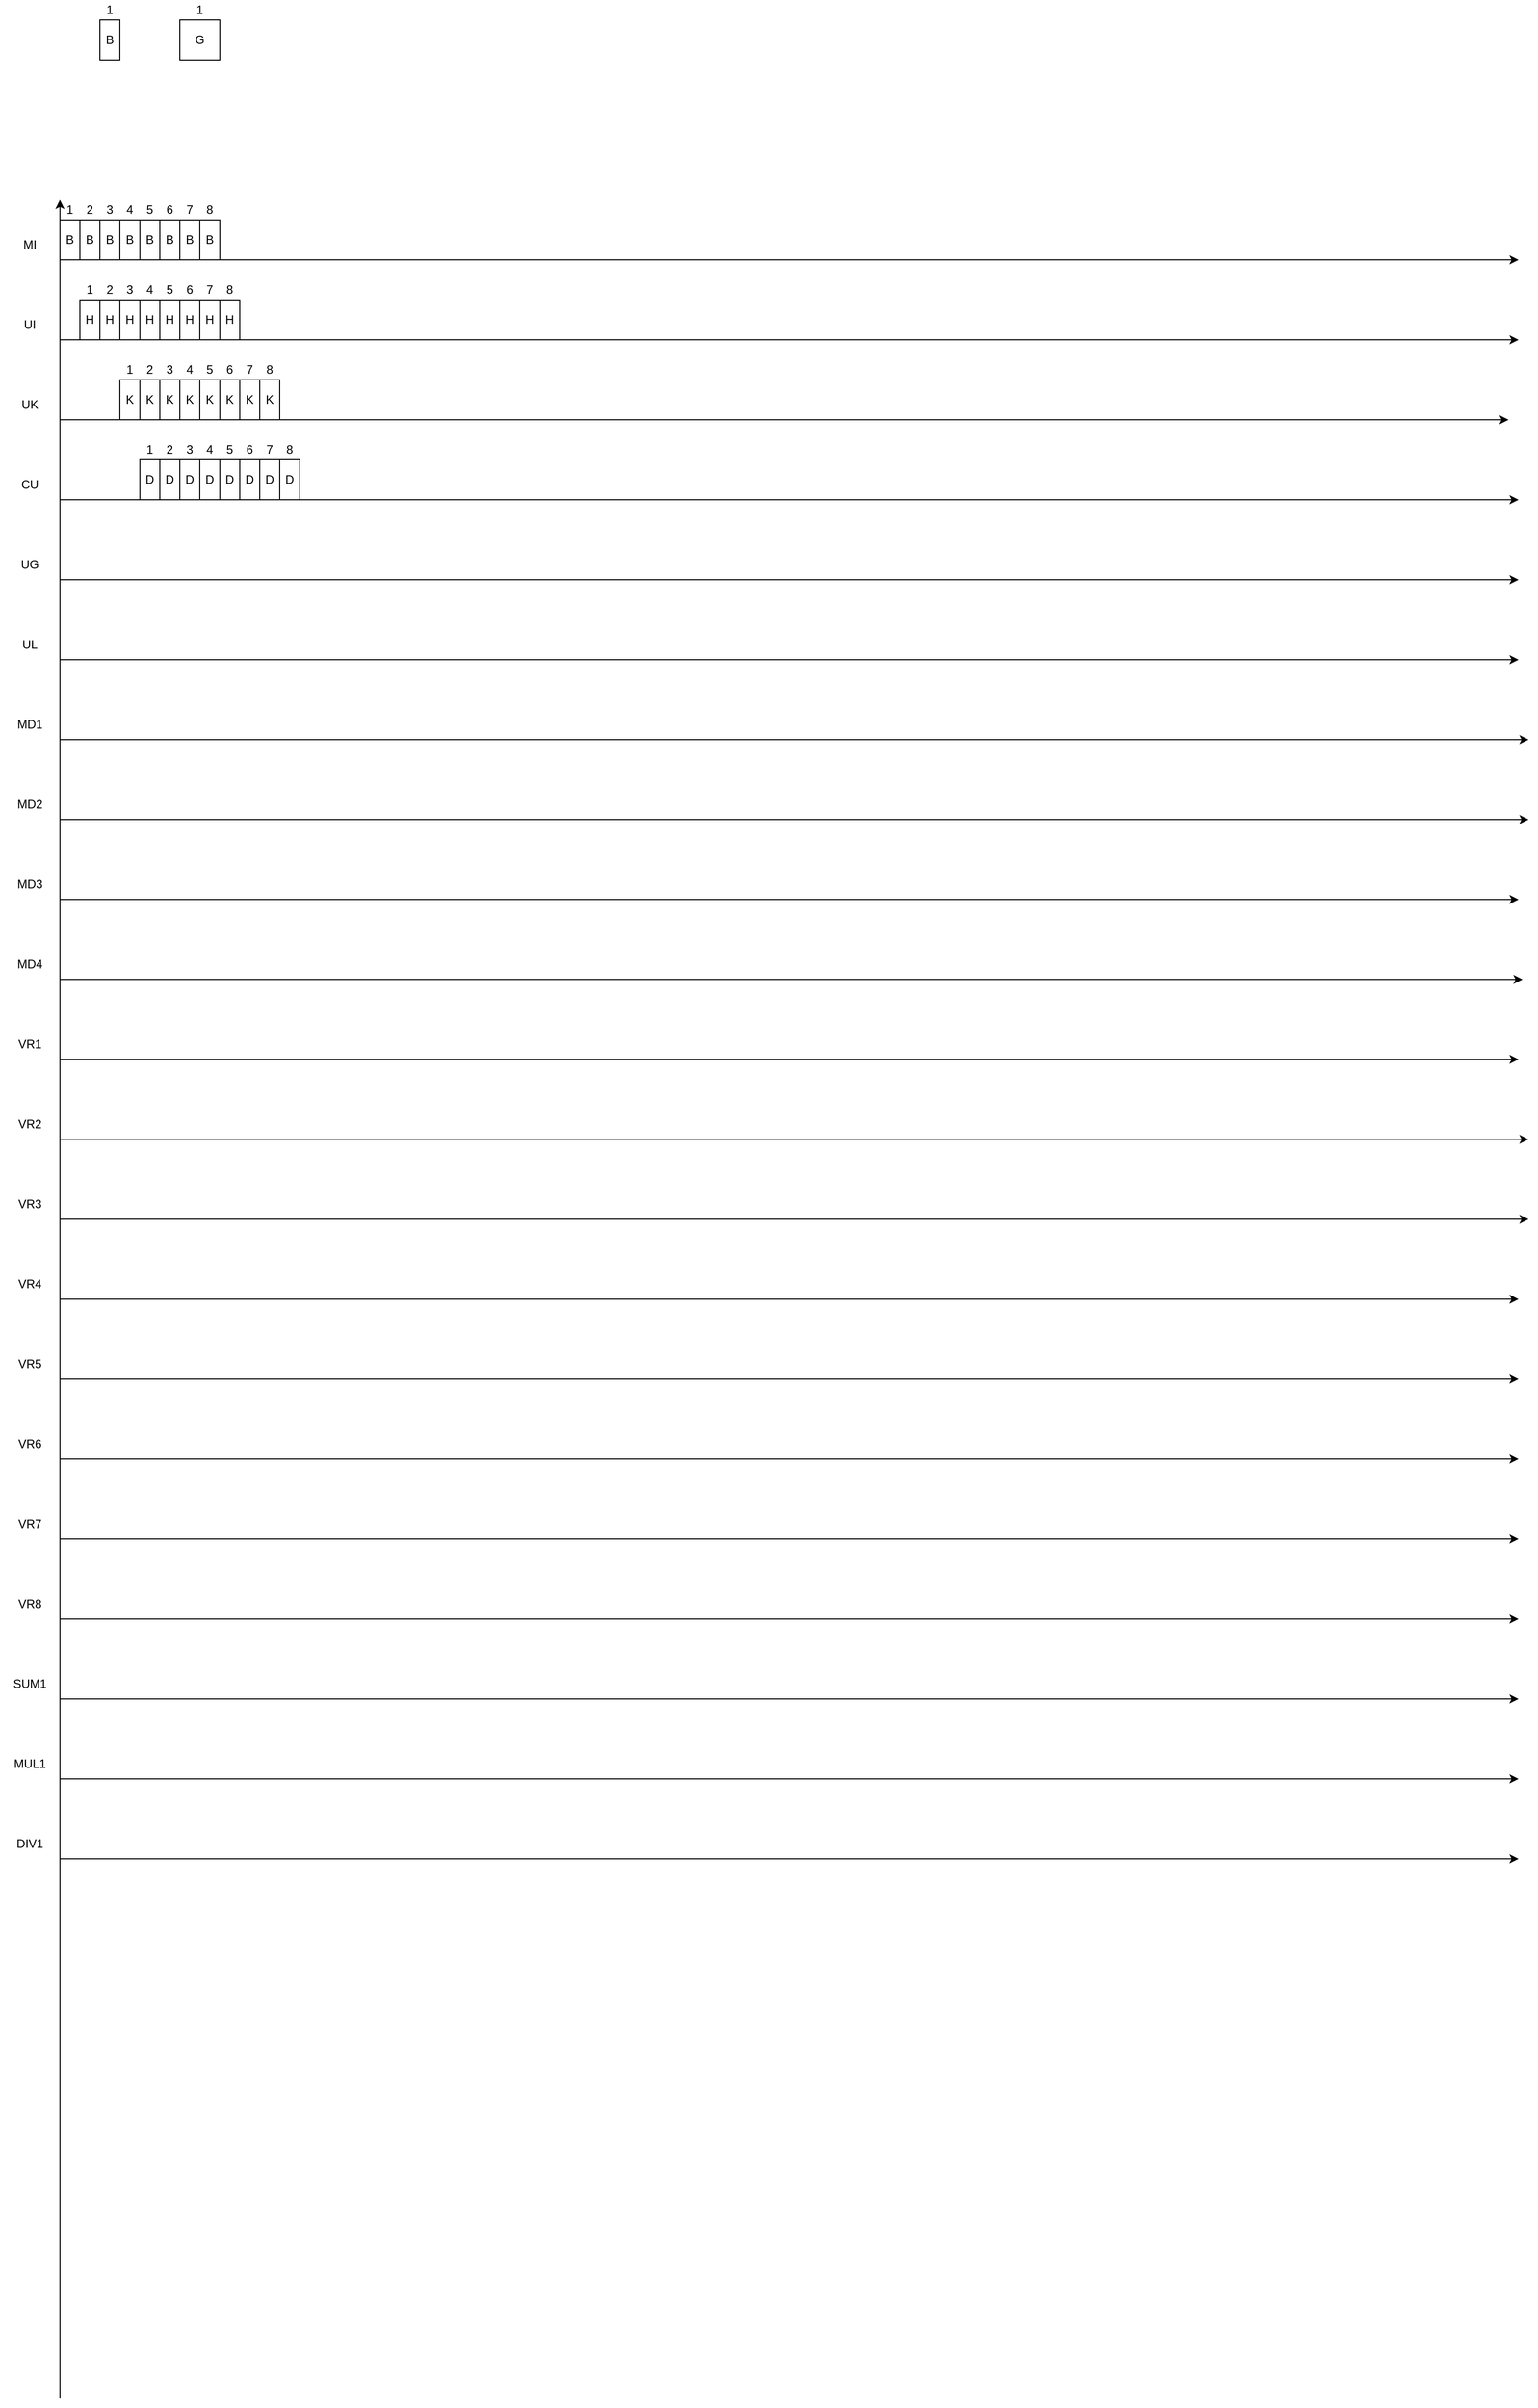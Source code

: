 <mxfile version="17.5.0" type="github">
  <diagram id="vwK4uNXO9dX0JLoXoTv2" name="Page-1">
    <mxGraphModel dx="953" dy="1873" grid="1" gridSize="10" guides="1" tooltips="1" connect="1" arrows="1" fold="1" page="1" pageScale="1" pageWidth="827" pageHeight="1169" math="0" shadow="0">
      <root>
        <mxCell id="0" />
        <mxCell id="1" parent="0" />
        <mxCell id="t2vM0j-yHt9iX_TJ1QTP-2" value="" style="endArrow=classic;html=1;rounded=0;" edge="1" parent="1">
          <mxGeometry width="50" height="50" relative="1" as="geometry">
            <mxPoint x="160" y="2140" as="sourcePoint" />
            <mxPoint x="160" y="-60" as="targetPoint" />
          </mxGeometry>
        </mxCell>
        <mxCell id="t2vM0j-yHt9iX_TJ1QTP-3" value="" style="endArrow=classic;html=1;rounded=0;" edge="1" parent="1">
          <mxGeometry width="50" height="50" relative="1" as="geometry">
            <mxPoint x="160" as="sourcePoint" />
            <mxPoint x="1620" as="targetPoint" />
          </mxGeometry>
        </mxCell>
        <mxCell id="t2vM0j-yHt9iX_TJ1QTP-4" value="" style="endArrow=classic;html=1;rounded=0;" edge="1" parent="1">
          <mxGeometry width="50" height="50" relative="1" as="geometry">
            <mxPoint x="160" y="80" as="sourcePoint" />
            <mxPoint x="1620" y="80" as="targetPoint" />
          </mxGeometry>
        </mxCell>
        <mxCell id="t2vM0j-yHt9iX_TJ1QTP-5" value="" style="endArrow=classic;html=1;rounded=0;" edge="1" parent="1">
          <mxGeometry width="50" height="50" relative="1" as="geometry">
            <mxPoint x="160" y="160" as="sourcePoint" />
            <mxPoint x="1610" y="160" as="targetPoint" />
          </mxGeometry>
        </mxCell>
        <mxCell id="t2vM0j-yHt9iX_TJ1QTP-6" value="" style="endArrow=classic;html=1;rounded=0;" edge="1" parent="1">
          <mxGeometry width="50" height="50" relative="1" as="geometry">
            <mxPoint x="160" y="240" as="sourcePoint" />
            <mxPoint x="1620" y="240" as="targetPoint" />
          </mxGeometry>
        </mxCell>
        <mxCell id="t2vM0j-yHt9iX_TJ1QTP-7" value="" style="endArrow=classic;html=1;rounded=0;" edge="1" parent="1">
          <mxGeometry width="50" height="50" relative="1" as="geometry">
            <mxPoint x="160" y="320" as="sourcePoint" />
            <mxPoint x="1620" y="320" as="targetPoint" />
          </mxGeometry>
        </mxCell>
        <mxCell id="t2vM0j-yHt9iX_TJ1QTP-8" value="" style="endArrow=classic;html=1;rounded=0;" edge="1" parent="1">
          <mxGeometry width="50" height="50" relative="1" as="geometry">
            <mxPoint x="160" y="400" as="sourcePoint" />
            <mxPoint x="1620" y="400" as="targetPoint" />
          </mxGeometry>
        </mxCell>
        <mxCell id="t2vM0j-yHt9iX_TJ1QTP-9" value="" style="endArrow=classic;html=1;rounded=0;" edge="1" parent="1">
          <mxGeometry width="50" height="50" relative="1" as="geometry">
            <mxPoint x="160" y="480" as="sourcePoint" />
            <mxPoint x="1630" y="480" as="targetPoint" />
          </mxGeometry>
        </mxCell>
        <mxCell id="t2vM0j-yHt9iX_TJ1QTP-10" value="" style="endArrow=classic;html=1;rounded=0;" edge="1" parent="1">
          <mxGeometry width="50" height="50" relative="1" as="geometry">
            <mxPoint x="160" y="560" as="sourcePoint" />
            <mxPoint x="1630" y="560" as="targetPoint" />
          </mxGeometry>
        </mxCell>
        <mxCell id="t2vM0j-yHt9iX_TJ1QTP-11" value="" style="endArrow=classic;html=1;rounded=0;" edge="1" parent="1">
          <mxGeometry width="50" height="50" relative="1" as="geometry">
            <mxPoint x="160" y="640" as="sourcePoint" />
            <mxPoint x="1620" y="640" as="targetPoint" />
          </mxGeometry>
        </mxCell>
        <mxCell id="t2vM0j-yHt9iX_TJ1QTP-12" value="MI" style="text;html=1;strokeColor=none;fillColor=none;align=center;verticalAlign=middle;whiteSpace=wrap;rounded=0;" vertex="1" parent="1">
          <mxGeometry x="100" y="-30" width="60" height="30" as="geometry" />
        </mxCell>
        <mxCell id="t2vM0j-yHt9iX_TJ1QTP-17" value="UI" style="text;html=1;strokeColor=none;fillColor=none;align=center;verticalAlign=middle;whiteSpace=wrap;rounded=0;" vertex="1" parent="1">
          <mxGeometry x="100" y="50" width="60" height="30" as="geometry" />
        </mxCell>
        <mxCell id="t2vM0j-yHt9iX_TJ1QTP-18" value="UK" style="text;html=1;strokeColor=none;fillColor=none;align=center;verticalAlign=middle;whiteSpace=wrap;rounded=0;" vertex="1" parent="1">
          <mxGeometry x="100" y="130" width="60" height="30" as="geometry" />
        </mxCell>
        <mxCell id="t2vM0j-yHt9iX_TJ1QTP-19" value="CU" style="text;html=1;strokeColor=none;fillColor=none;align=center;verticalAlign=middle;whiteSpace=wrap;rounded=0;" vertex="1" parent="1">
          <mxGeometry x="100" y="210" width="60" height="30" as="geometry" />
        </mxCell>
        <mxCell id="t2vM0j-yHt9iX_TJ1QTP-20" value="UG" style="text;html=1;strokeColor=none;fillColor=none;align=center;verticalAlign=middle;whiteSpace=wrap;rounded=0;" vertex="1" parent="1">
          <mxGeometry x="100" y="290" width="60" height="30" as="geometry" />
        </mxCell>
        <mxCell id="t2vM0j-yHt9iX_TJ1QTP-21" value="UL" style="text;html=1;strokeColor=none;fillColor=none;align=center;verticalAlign=middle;whiteSpace=wrap;rounded=0;" vertex="1" parent="1">
          <mxGeometry x="100" y="370" width="60" height="30" as="geometry" />
        </mxCell>
        <mxCell id="t2vM0j-yHt9iX_TJ1QTP-22" value="MD1" style="text;html=1;strokeColor=none;fillColor=none;align=center;verticalAlign=middle;whiteSpace=wrap;rounded=0;" vertex="1" parent="1">
          <mxGeometry x="100" y="450" width="60" height="30" as="geometry" />
        </mxCell>
        <mxCell id="t2vM0j-yHt9iX_TJ1QTP-23" value="MD2" style="text;html=1;strokeColor=none;fillColor=none;align=center;verticalAlign=middle;whiteSpace=wrap;rounded=0;" vertex="1" parent="1">
          <mxGeometry x="100" y="530" width="60" height="30" as="geometry" />
        </mxCell>
        <mxCell id="t2vM0j-yHt9iX_TJ1QTP-24" value="MD3" style="text;html=1;strokeColor=none;fillColor=none;align=center;verticalAlign=middle;whiteSpace=wrap;rounded=0;" vertex="1" parent="1">
          <mxGeometry x="100" y="610" width="60" height="30" as="geometry" />
        </mxCell>
        <mxCell id="t2vM0j-yHt9iX_TJ1QTP-25" value="" style="endArrow=classic;html=1;rounded=0;" edge="1" parent="1">
          <mxGeometry width="50" height="50" relative="1" as="geometry">
            <mxPoint x="160" y="720" as="sourcePoint" />
            <mxPoint x="1624" y="720" as="targetPoint" />
          </mxGeometry>
        </mxCell>
        <mxCell id="t2vM0j-yHt9iX_TJ1QTP-26" value="" style="endArrow=classic;html=1;rounded=0;" edge="1" parent="1">
          <mxGeometry width="50" height="50" relative="1" as="geometry">
            <mxPoint x="160" y="800" as="sourcePoint" />
            <mxPoint x="1620" y="800" as="targetPoint" />
          </mxGeometry>
        </mxCell>
        <mxCell id="t2vM0j-yHt9iX_TJ1QTP-27" value="" style="endArrow=classic;html=1;rounded=0;" edge="1" parent="1">
          <mxGeometry width="50" height="50" relative="1" as="geometry">
            <mxPoint x="160" y="880.0" as="sourcePoint" />
            <mxPoint x="1630" y="880" as="targetPoint" />
          </mxGeometry>
        </mxCell>
        <mxCell id="t2vM0j-yHt9iX_TJ1QTP-28" value="" style="endArrow=classic;html=1;rounded=0;" edge="1" parent="1">
          <mxGeometry width="50" height="50" relative="1" as="geometry">
            <mxPoint x="160" y="960.0" as="sourcePoint" />
            <mxPoint x="1630" y="960" as="targetPoint" />
          </mxGeometry>
        </mxCell>
        <mxCell id="t2vM0j-yHt9iX_TJ1QTP-29" value="" style="endArrow=classic;html=1;rounded=0;" edge="1" parent="1">
          <mxGeometry width="50" height="50" relative="1" as="geometry">
            <mxPoint x="160" y="1040" as="sourcePoint" />
            <mxPoint x="1620" y="1040" as="targetPoint" />
          </mxGeometry>
        </mxCell>
        <mxCell id="t2vM0j-yHt9iX_TJ1QTP-30" value="" style="endArrow=classic;html=1;rounded=0;" edge="1" parent="1">
          <mxGeometry width="50" height="50" relative="1" as="geometry">
            <mxPoint x="160" y="1120" as="sourcePoint" />
            <mxPoint x="1620" y="1120" as="targetPoint" />
          </mxGeometry>
        </mxCell>
        <mxCell id="t2vM0j-yHt9iX_TJ1QTP-31" value="" style="endArrow=classic;html=1;rounded=0;" edge="1" parent="1">
          <mxGeometry width="50" height="50" relative="1" as="geometry">
            <mxPoint x="160" y="1200.0" as="sourcePoint" />
            <mxPoint x="1620" y="1200" as="targetPoint" />
          </mxGeometry>
        </mxCell>
        <mxCell id="t2vM0j-yHt9iX_TJ1QTP-32" value="" style="endArrow=classic;html=1;rounded=0;" edge="1" parent="1">
          <mxGeometry width="50" height="50" relative="1" as="geometry">
            <mxPoint x="160" y="1280.0" as="sourcePoint" />
            <mxPoint x="1620" y="1280" as="targetPoint" />
          </mxGeometry>
        </mxCell>
        <mxCell id="t2vM0j-yHt9iX_TJ1QTP-33" value="" style="endArrow=classic;html=1;rounded=0;" edge="1" parent="1">
          <mxGeometry width="50" height="50" relative="1" as="geometry">
            <mxPoint x="160" y="1360" as="sourcePoint" />
            <mxPoint x="1620" y="1360" as="targetPoint" />
          </mxGeometry>
        </mxCell>
        <mxCell id="t2vM0j-yHt9iX_TJ1QTP-34" value="" style="endArrow=classic;html=1;rounded=0;" edge="1" parent="1">
          <mxGeometry width="50" height="50" relative="1" as="geometry">
            <mxPoint x="160" y="1440" as="sourcePoint" />
            <mxPoint x="1620" y="1440" as="targetPoint" />
          </mxGeometry>
        </mxCell>
        <mxCell id="t2vM0j-yHt9iX_TJ1QTP-35" value="" style="endArrow=classic;html=1;rounded=0;" edge="1" parent="1">
          <mxGeometry width="50" height="50" relative="1" as="geometry">
            <mxPoint x="160" y="1520.0" as="sourcePoint" />
            <mxPoint x="1620" y="1520" as="targetPoint" />
          </mxGeometry>
        </mxCell>
        <mxCell id="t2vM0j-yHt9iX_TJ1QTP-36" value="" style="endArrow=classic;html=1;rounded=0;" edge="1" parent="1">
          <mxGeometry width="50" height="50" relative="1" as="geometry">
            <mxPoint x="160" y="1600.0" as="sourcePoint" />
            <mxPoint x="1620" y="1600" as="targetPoint" />
          </mxGeometry>
        </mxCell>
        <mxCell id="t2vM0j-yHt9iX_TJ1QTP-41" value="MD4" style="text;html=1;strokeColor=none;fillColor=none;align=center;verticalAlign=middle;whiteSpace=wrap;rounded=0;" vertex="1" parent="1">
          <mxGeometry x="100" y="690" width="60" height="30" as="geometry" />
        </mxCell>
        <mxCell id="t2vM0j-yHt9iX_TJ1QTP-42" value="VR1" style="text;html=1;strokeColor=none;fillColor=none;align=center;verticalAlign=middle;whiteSpace=wrap;rounded=0;" vertex="1" parent="1">
          <mxGeometry x="100" y="770" width="60" height="30" as="geometry" />
        </mxCell>
        <mxCell id="t2vM0j-yHt9iX_TJ1QTP-43" value="VR2" style="text;html=1;strokeColor=none;fillColor=none;align=center;verticalAlign=middle;whiteSpace=wrap;rounded=0;" vertex="1" parent="1">
          <mxGeometry x="100" y="850" width="60" height="30" as="geometry" />
        </mxCell>
        <mxCell id="t2vM0j-yHt9iX_TJ1QTP-44" value="VR3" style="text;html=1;strokeColor=none;fillColor=none;align=center;verticalAlign=middle;whiteSpace=wrap;rounded=0;" vertex="1" parent="1">
          <mxGeometry x="100" y="930" width="60" height="30" as="geometry" />
        </mxCell>
        <mxCell id="t2vM0j-yHt9iX_TJ1QTP-45" value="VR4" style="text;html=1;strokeColor=none;fillColor=none;align=center;verticalAlign=middle;whiteSpace=wrap;rounded=0;" vertex="1" parent="1">
          <mxGeometry x="100" y="1010" width="60" height="30" as="geometry" />
        </mxCell>
        <mxCell id="t2vM0j-yHt9iX_TJ1QTP-46" value="VR5" style="text;html=1;strokeColor=none;fillColor=none;align=center;verticalAlign=middle;whiteSpace=wrap;rounded=0;" vertex="1" parent="1">
          <mxGeometry x="100" y="1090" width="60" height="30" as="geometry" />
        </mxCell>
        <mxCell id="t2vM0j-yHt9iX_TJ1QTP-47" value="VR6" style="text;html=1;strokeColor=none;fillColor=none;align=center;verticalAlign=middle;whiteSpace=wrap;rounded=0;" vertex="1" parent="1">
          <mxGeometry x="100" y="1170" width="60" height="30" as="geometry" />
        </mxCell>
        <mxCell id="t2vM0j-yHt9iX_TJ1QTP-48" value="VR7" style="text;html=1;strokeColor=none;fillColor=none;align=center;verticalAlign=middle;whiteSpace=wrap;rounded=0;" vertex="1" parent="1">
          <mxGeometry x="100" y="1250" width="60" height="30" as="geometry" />
        </mxCell>
        <mxCell id="t2vM0j-yHt9iX_TJ1QTP-49" value="VR8" style="text;html=1;strokeColor=none;fillColor=none;align=center;verticalAlign=middle;whiteSpace=wrap;rounded=0;" vertex="1" parent="1">
          <mxGeometry x="100" y="1330" width="60" height="30" as="geometry" />
        </mxCell>
        <mxCell id="t2vM0j-yHt9iX_TJ1QTP-59" value="SUM1" style="text;html=1;strokeColor=none;fillColor=none;align=center;verticalAlign=middle;whiteSpace=wrap;rounded=0;" vertex="1" parent="1">
          <mxGeometry x="100" y="1410" width="60" height="30" as="geometry" />
        </mxCell>
        <mxCell id="t2vM0j-yHt9iX_TJ1QTP-60" value="MUL1" style="text;html=1;strokeColor=none;fillColor=none;align=center;verticalAlign=middle;whiteSpace=wrap;rounded=0;" vertex="1" parent="1">
          <mxGeometry x="100" y="1490" width="60" height="30" as="geometry" />
        </mxCell>
        <mxCell id="t2vM0j-yHt9iX_TJ1QTP-61" value="DIV1" style="text;html=1;strokeColor=none;fillColor=none;align=center;verticalAlign=middle;whiteSpace=wrap;rounded=0;" vertex="1" parent="1">
          <mxGeometry x="100" y="1570" width="60" height="30" as="geometry" />
        </mxCell>
        <mxCell id="t2vM0j-yHt9iX_TJ1QTP-66" value="B" style="rounded=0;whiteSpace=wrap;html=1;" vertex="1" parent="1">
          <mxGeometry x="200" y="-240" width="20" height="40" as="geometry" />
        </mxCell>
        <mxCell id="t2vM0j-yHt9iX_TJ1QTP-67" value="G" style="rounded=0;whiteSpace=wrap;html=1;" vertex="1" parent="1">
          <mxGeometry x="280" y="-240" width="40" height="40" as="geometry" />
        </mxCell>
        <mxCell id="t2vM0j-yHt9iX_TJ1QTP-68" value="B" style="rounded=0;whiteSpace=wrap;html=1;" vertex="1" parent="1">
          <mxGeometry x="160" y="-40" width="20" height="40" as="geometry" />
        </mxCell>
        <mxCell id="t2vM0j-yHt9iX_TJ1QTP-69" value="B" style="rounded=0;whiteSpace=wrap;html=1;" vertex="1" parent="1">
          <mxGeometry x="180" y="-40" width="20" height="40" as="geometry" />
        </mxCell>
        <mxCell id="t2vM0j-yHt9iX_TJ1QTP-70" value="B" style="rounded=0;whiteSpace=wrap;html=1;" vertex="1" parent="1">
          <mxGeometry x="200" y="-40" width="20" height="40" as="geometry" />
        </mxCell>
        <mxCell id="t2vM0j-yHt9iX_TJ1QTP-71" value="B" style="rounded=0;whiteSpace=wrap;html=1;" vertex="1" parent="1">
          <mxGeometry x="220" y="-40" width="20" height="40" as="geometry" />
        </mxCell>
        <mxCell id="t2vM0j-yHt9iX_TJ1QTP-72" value="B" style="rounded=0;whiteSpace=wrap;html=1;" vertex="1" parent="1">
          <mxGeometry x="240" y="-40" width="20" height="40" as="geometry" />
        </mxCell>
        <mxCell id="t2vM0j-yHt9iX_TJ1QTP-73" value="B" style="rounded=0;whiteSpace=wrap;html=1;" vertex="1" parent="1">
          <mxGeometry x="260" y="-40" width="20" height="40" as="geometry" />
        </mxCell>
        <mxCell id="t2vM0j-yHt9iX_TJ1QTP-74" value="B" style="rounded=0;whiteSpace=wrap;html=1;" vertex="1" parent="1">
          <mxGeometry x="280" y="-40" width="20" height="40" as="geometry" />
        </mxCell>
        <mxCell id="t2vM0j-yHt9iX_TJ1QTP-75" value="B" style="rounded=0;whiteSpace=wrap;html=1;" vertex="1" parent="1">
          <mxGeometry x="300" y="-40" width="20" height="40" as="geometry" />
        </mxCell>
        <mxCell id="t2vM0j-yHt9iX_TJ1QTP-76" value="1" style="text;html=1;strokeColor=none;fillColor=none;align=center;verticalAlign=middle;whiteSpace=wrap;rounded=0;" vertex="1" parent="1">
          <mxGeometry x="160" y="-60" width="20" height="20" as="geometry" />
        </mxCell>
        <mxCell id="t2vM0j-yHt9iX_TJ1QTP-77" value="1" style="text;html=1;strokeColor=none;fillColor=none;align=center;verticalAlign=middle;whiteSpace=wrap;rounded=0;" vertex="1" parent="1">
          <mxGeometry x="200" y="-260" width="20" height="20" as="geometry" />
        </mxCell>
        <mxCell id="t2vM0j-yHt9iX_TJ1QTP-78" value="1" style="text;html=1;strokeColor=none;fillColor=none;align=center;verticalAlign=middle;whiteSpace=wrap;rounded=0;" vertex="1" parent="1">
          <mxGeometry x="280" y="-260" width="40" height="20" as="geometry" />
        </mxCell>
        <mxCell id="t2vM0j-yHt9iX_TJ1QTP-79" value="2" style="text;html=1;strokeColor=none;fillColor=none;align=center;verticalAlign=middle;whiteSpace=wrap;rounded=0;" vertex="1" parent="1">
          <mxGeometry x="180" y="-60" width="20" height="20" as="geometry" />
        </mxCell>
        <mxCell id="t2vM0j-yHt9iX_TJ1QTP-80" value="3" style="text;html=1;strokeColor=none;fillColor=none;align=center;verticalAlign=middle;whiteSpace=wrap;rounded=0;" vertex="1" parent="1">
          <mxGeometry x="200" y="-60" width="20" height="20" as="geometry" />
        </mxCell>
        <mxCell id="t2vM0j-yHt9iX_TJ1QTP-81" value="4" style="text;html=1;strokeColor=none;fillColor=none;align=center;verticalAlign=middle;whiteSpace=wrap;rounded=0;" vertex="1" parent="1">
          <mxGeometry x="220" y="-60" width="20" height="20" as="geometry" />
        </mxCell>
        <mxCell id="t2vM0j-yHt9iX_TJ1QTP-90" value="5" style="text;html=1;strokeColor=none;fillColor=none;align=center;verticalAlign=middle;whiteSpace=wrap;rounded=0;" vertex="1" parent="1">
          <mxGeometry x="240" y="-60" width="20" height="20" as="geometry" />
        </mxCell>
        <mxCell id="t2vM0j-yHt9iX_TJ1QTP-91" value="6" style="text;html=1;strokeColor=none;fillColor=none;align=center;verticalAlign=middle;whiteSpace=wrap;rounded=0;" vertex="1" parent="1">
          <mxGeometry x="260" y="-60" width="20" height="20" as="geometry" />
        </mxCell>
        <mxCell id="t2vM0j-yHt9iX_TJ1QTP-92" value="7" style="text;html=1;strokeColor=none;fillColor=none;align=center;verticalAlign=middle;whiteSpace=wrap;rounded=0;" vertex="1" parent="1">
          <mxGeometry x="280" y="-60" width="20" height="20" as="geometry" />
        </mxCell>
        <mxCell id="t2vM0j-yHt9iX_TJ1QTP-93" value="8" style="text;html=1;strokeColor=none;fillColor=none;align=center;verticalAlign=middle;whiteSpace=wrap;rounded=0;" vertex="1" parent="1">
          <mxGeometry x="300" y="-60" width="20" height="20" as="geometry" />
        </mxCell>
        <mxCell id="t2vM0j-yHt9iX_TJ1QTP-94" value="H" style="rounded=0;whiteSpace=wrap;html=1;" vertex="1" parent="1">
          <mxGeometry x="180" y="40" width="20" height="40" as="geometry" />
        </mxCell>
        <mxCell id="t2vM0j-yHt9iX_TJ1QTP-95" value="H" style="rounded=0;whiteSpace=wrap;html=1;" vertex="1" parent="1">
          <mxGeometry x="200" y="40" width="20" height="40" as="geometry" />
        </mxCell>
        <mxCell id="t2vM0j-yHt9iX_TJ1QTP-96" value="H" style="rounded=0;whiteSpace=wrap;html=1;" vertex="1" parent="1">
          <mxGeometry x="220" y="40" width="20" height="40" as="geometry" />
        </mxCell>
        <mxCell id="t2vM0j-yHt9iX_TJ1QTP-97" value="H" style="rounded=0;whiteSpace=wrap;html=1;" vertex="1" parent="1">
          <mxGeometry x="240" y="40" width="20" height="40" as="geometry" />
        </mxCell>
        <mxCell id="t2vM0j-yHt9iX_TJ1QTP-98" value="H" style="rounded=0;whiteSpace=wrap;html=1;" vertex="1" parent="1">
          <mxGeometry x="260" y="40" width="20" height="40" as="geometry" />
        </mxCell>
        <mxCell id="t2vM0j-yHt9iX_TJ1QTP-99" value="H" style="rounded=0;whiteSpace=wrap;html=1;" vertex="1" parent="1">
          <mxGeometry x="280" y="40" width="20" height="40" as="geometry" />
        </mxCell>
        <mxCell id="t2vM0j-yHt9iX_TJ1QTP-100" value="H" style="rounded=0;whiteSpace=wrap;html=1;" vertex="1" parent="1">
          <mxGeometry x="300" y="40" width="20" height="40" as="geometry" />
        </mxCell>
        <mxCell id="t2vM0j-yHt9iX_TJ1QTP-101" value="H" style="rounded=0;whiteSpace=wrap;html=1;" vertex="1" parent="1">
          <mxGeometry x="320" y="40" width="20" height="40" as="geometry" />
        </mxCell>
        <mxCell id="t2vM0j-yHt9iX_TJ1QTP-102" value="1" style="text;html=1;strokeColor=none;fillColor=none;align=center;verticalAlign=middle;whiteSpace=wrap;rounded=0;" vertex="1" parent="1">
          <mxGeometry x="180" y="20" width="20" height="20" as="geometry" />
        </mxCell>
        <mxCell id="t2vM0j-yHt9iX_TJ1QTP-103" value="2" style="text;html=1;strokeColor=none;fillColor=none;align=center;verticalAlign=middle;whiteSpace=wrap;rounded=0;" vertex="1" parent="1">
          <mxGeometry x="200" y="20" width="20" height="20" as="geometry" />
        </mxCell>
        <mxCell id="t2vM0j-yHt9iX_TJ1QTP-104" value="3" style="text;html=1;strokeColor=none;fillColor=none;align=center;verticalAlign=middle;whiteSpace=wrap;rounded=0;" vertex="1" parent="1">
          <mxGeometry x="220" y="20" width="20" height="20" as="geometry" />
        </mxCell>
        <mxCell id="t2vM0j-yHt9iX_TJ1QTP-105" value="4" style="text;html=1;strokeColor=none;fillColor=none;align=center;verticalAlign=middle;whiteSpace=wrap;rounded=0;" vertex="1" parent="1">
          <mxGeometry x="240" y="20" width="20" height="20" as="geometry" />
        </mxCell>
        <mxCell id="t2vM0j-yHt9iX_TJ1QTP-106" value="5" style="text;html=1;strokeColor=none;fillColor=none;align=center;verticalAlign=middle;whiteSpace=wrap;rounded=0;" vertex="1" parent="1">
          <mxGeometry x="260" y="20" width="20" height="20" as="geometry" />
        </mxCell>
        <mxCell id="t2vM0j-yHt9iX_TJ1QTP-107" value="6" style="text;html=1;strokeColor=none;fillColor=none;align=center;verticalAlign=middle;whiteSpace=wrap;rounded=0;" vertex="1" parent="1">
          <mxGeometry x="280" y="20" width="20" height="20" as="geometry" />
        </mxCell>
        <mxCell id="t2vM0j-yHt9iX_TJ1QTP-108" value="7" style="text;html=1;strokeColor=none;fillColor=none;align=center;verticalAlign=middle;whiteSpace=wrap;rounded=0;" vertex="1" parent="1">
          <mxGeometry x="300" y="20" width="20" height="20" as="geometry" />
        </mxCell>
        <mxCell id="t2vM0j-yHt9iX_TJ1QTP-109" value="8" style="text;html=1;strokeColor=none;fillColor=none;align=center;verticalAlign=middle;whiteSpace=wrap;rounded=0;" vertex="1" parent="1">
          <mxGeometry x="320" y="20" width="20" height="20" as="geometry" />
        </mxCell>
        <mxCell id="t2vM0j-yHt9iX_TJ1QTP-110" value="K" style="rounded=0;whiteSpace=wrap;html=1;" vertex="1" parent="1">
          <mxGeometry x="220" y="120" width="20" height="40" as="geometry" />
        </mxCell>
        <mxCell id="t2vM0j-yHt9iX_TJ1QTP-111" value="K" style="rounded=0;whiteSpace=wrap;html=1;" vertex="1" parent="1">
          <mxGeometry x="240" y="120" width="20" height="40" as="geometry" />
        </mxCell>
        <mxCell id="t2vM0j-yHt9iX_TJ1QTP-112" value="K" style="rounded=0;whiteSpace=wrap;html=1;" vertex="1" parent="1">
          <mxGeometry x="260" y="120" width="20" height="40" as="geometry" />
        </mxCell>
        <mxCell id="t2vM0j-yHt9iX_TJ1QTP-113" value="K" style="rounded=0;whiteSpace=wrap;html=1;" vertex="1" parent="1">
          <mxGeometry x="280" y="120" width="20" height="40" as="geometry" />
        </mxCell>
        <mxCell id="t2vM0j-yHt9iX_TJ1QTP-114" value="K" style="rounded=0;whiteSpace=wrap;html=1;" vertex="1" parent="1">
          <mxGeometry x="300" y="120" width="20" height="40" as="geometry" />
        </mxCell>
        <mxCell id="t2vM0j-yHt9iX_TJ1QTP-115" value="K" style="rounded=0;whiteSpace=wrap;html=1;" vertex="1" parent="1">
          <mxGeometry x="320" y="120" width="20" height="40" as="geometry" />
        </mxCell>
        <mxCell id="t2vM0j-yHt9iX_TJ1QTP-116" value="K" style="rounded=0;whiteSpace=wrap;html=1;" vertex="1" parent="1">
          <mxGeometry x="340" y="120" width="20" height="40" as="geometry" />
        </mxCell>
        <mxCell id="t2vM0j-yHt9iX_TJ1QTP-117" value="K" style="rounded=0;whiteSpace=wrap;html=1;" vertex="1" parent="1">
          <mxGeometry x="360" y="120" width="20" height="40" as="geometry" />
        </mxCell>
        <mxCell id="t2vM0j-yHt9iX_TJ1QTP-118" value="1" style="text;html=1;strokeColor=none;fillColor=none;align=center;verticalAlign=middle;whiteSpace=wrap;rounded=0;" vertex="1" parent="1">
          <mxGeometry x="220" y="100" width="20" height="20" as="geometry" />
        </mxCell>
        <mxCell id="t2vM0j-yHt9iX_TJ1QTP-119" value="2" style="text;html=1;strokeColor=none;fillColor=none;align=center;verticalAlign=middle;whiteSpace=wrap;rounded=0;" vertex="1" parent="1">
          <mxGeometry x="240" y="100" width="20" height="20" as="geometry" />
        </mxCell>
        <mxCell id="t2vM0j-yHt9iX_TJ1QTP-120" value="3" style="text;html=1;strokeColor=none;fillColor=none;align=center;verticalAlign=middle;whiteSpace=wrap;rounded=0;" vertex="1" parent="1">
          <mxGeometry x="260" y="100" width="20" height="20" as="geometry" />
        </mxCell>
        <mxCell id="t2vM0j-yHt9iX_TJ1QTP-121" value="4" style="text;html=1;strokeColor=none;fillColor=none;align=center;verticalAlign=middle;whiteSpace=wrap;rounded=0;" vertex="1" parent="1">
          <mxGeometry x="280" y="100" width="20" height="20" as="geometry" />
        </mxCell>
        <mxCell id="t2vM0j-yHt9iX_TJ1QTP-122" value="5" style="text;html=1;strokeColor=none;fillColor=none;align=center;verticalAlign=middle;whiteSpace=wrap;rounded=0;" vertex="1" parent="1">
          <mxGeometry x="300" y="100" width="20" height="20" as="geometry" />
        </mxCell>
        <mxCell id="t2vM0j-yHt9iX_TJ1QTP-123" value="6" style="text;html=1;strokeColor=none;fillColor=none;align=center;verticalAlign=middle;whiteSpace=wrap;rounded=0;" vertex="1" parent="1">
          <mxGeometry x="320" y="100" width="20" height="20" as="geometry" />
        </mxCell>
        <mxCell id="t2vM0j-yHt9iX_TJ1QTP-124" value="7" style="text;html=1;strokeColor=none;fillColor=none;align=center;verticalAlign=middle;whiteSpace=wrap;rounded=0;" vertex="1" parent="1">
          <mxGeometry x="340" y="100" width="20" height="20" as="geometry" />
        </mxCell>
        <mxCell id="t2vM0j-yHt9iX_TJ1QTP-125" value="8" style="text;html=1;strokeColor=none;fillColor=none;align=center;verticalAlign=middle;whiteSpace=wrap;rounded=0;" vertex="1" parent="1">
          <mxGeometry x="360" y="100" width="20" height="20" as="geometry" />
        </mxCell>
        <mxCell id="t2vM0j-yHt9iX_TJ1QTP-127" value="D" style="rounded=0;whiteSpace=wrap;html=1;" vertex="1" parent="1">
          <mxGeometry x="240" y="200" width="20" height="40" as="geometry" />
        </mxCell>
        <mxCell id="t2vM0j-yHt9iX_TJ1QTP-128" value="D" style="rounded=0;whiteSpace=wrap;html=1;" vertex="1" parent="1">
          <mxGeometry x="260" y="200" width="20" height="40" as="geometry" />
        </mxCell>
        <mxCell id="t2vM0j-yHt9iX_TJ1QTP-129" value="D" style="rounded=0;whiteSpace=wrap;html=1;" vertex="1" parent="1">
          <mxGeometry x="280" y="200" width="20" height="40" as="geometry" />
        </mxCell>
        <mxCell id="t2vM0j-yHt9iX_TJ1QTP-130" value="D" style="rounded=0;whiteSpace=wrap;html=1;" vertex="1" parent="1">
          <mxGeometry x="300" y="200" width="20" height="40" as="geometry" />
        </mxCell>
        <mxCell id="t2vM0j-yHt9iX_TJ1QTP-131" value="D" style="rounded=0;whiteSpace=wrap;html=1;" vertex="1" parent="1">
          <mxGeometry x="320" y="200" width="20" height="40" as="geometry" />
        </mxCell>
        <mxCell id="t2vM0j-yHt9iX_TJ1QTP-132" value="D" style="rounded=0;whiteSpace=wrap;html=1;" vertex="1" parent="1">
          <mxGeometry x="340" y="200" width="20" height="40" as="geometry" />
        </mxCell>
        <mxCell id="t2vM0j-yHt9iX_TJ1QTP-133" value="D" style="rounded=0;whiteSpace=wrap;html=1;" vertex="1" parent="1">
          <mxGeometry x="360" y="200" width="20" height="40" as="geometry" />
        </mxCell>
        <mxCell id="t2vM0j-yHt9iX_TJ1QTP-134" value="D" style="rounded=0;whiteSpace=wrap;html=1;" vertex="1" parent="1">
          <mxGeometry x="380" y="200" width="20" height="40" as="geometry" />
        </mxCell>
        <mxCell id="t2vM0j-yHt9iX_TJ1QTP-135" value="1" style="text;html=1;strokeColor=none;fillColor=none;align=center;verticalAlign=middle;whiteSpace=wrap;rounded=0;" vertex="1" parent="1">
          <mxGeometry x="240" y="180" width="20" height="20" as="geometry" />
        </mxCell>
        <mxCell id="t2vM0j-yHt9iX_TJ1QTP-136" value="2" style="text;html=1;strokeColor=none;fillColor=none;align=center;verticalAlign=middle;whiteSpace=wrap;rounded=0;" vertex="1" parent="1">
          <mxGeometry x="260" y="180" width="20" height="20" as="geometry" />
        </mxCell>
        <mxCell id="t2vM0j-yHt9iX_TJ1QTP-137" value="3" style="text;html=1;strokeColor=none;fillColor=none;align=center;verticalAlign=middle;whiteSpace=wrap;rounded=0;" vertex="1" parent="1">
          <mxGeometry x="280" y="180" width="20" height="20" as="geometry" />
        </mxCell>
        <mxCell id="t2vM0j-yHt9iX_TJ1QTP-138" value="4" style="text;html=1;strokeColor=none;fillColor=none;align=center;verticalAlign=middle;whiteSpace=wrap;rounded=0;" vertex="1" parent="1">
          <mxGeometry x="300" y="180" width="20" height="20" as="geometry" />
        </mxCell>
        <mxCell id="t2vM0j-yHt9iX_TJ1QTP-139" value="5" style="text;html=1;strokeColor=none;fillColor=none;align=center;verticalAlign=middle;whiteSpace=wrap;rounded=0;" vertex="1" parent="1">
          <mxGeometry x="320" y="180" width="20" height="20" as="geometry" />
        </mxCell>
        <mxCell id="t2vM0j-yHt9iX_TJ1QTP-140" value="6" style="text;html=1;strokeColor=none;fillColor=none;align=center;verticalAlign=middle;whiteSpace=wrap;rounded=0;" vertex="1" parent="1">
          <mxGeometry x="340" y="180" width="20" height="20" as="geometry" />
        </mxCell>
        <mxCell id="t2vM0j-yHt9iX_TJ1QTP-141" value="7" style="text;html=1;strokeColor=none;fillColor=none;align=center;verticalAlign=middle;whiteSpace=wrap;rounded=0;" vertex="1" parent="1">
          <mxGeometry x="360" y="180" width="20" height="20" as="geometry" />
        </mxCell>
        <mxCell id="t2vM0j-yHt9iX_TJ1QTP-142" value="8" style="text;html=1;strokeColor=none;fillColor=none;align=center;verticalAlign=middle;whiteSpace=wrap;rounded=0;" vertex="1" parent="1">
          <mxGeometry x="380" y="180" width="20" height="20" as="geometry" />
        </mxCell>
      </root>
    </mxGraphModel>
  </diagram>
</mxfile>
